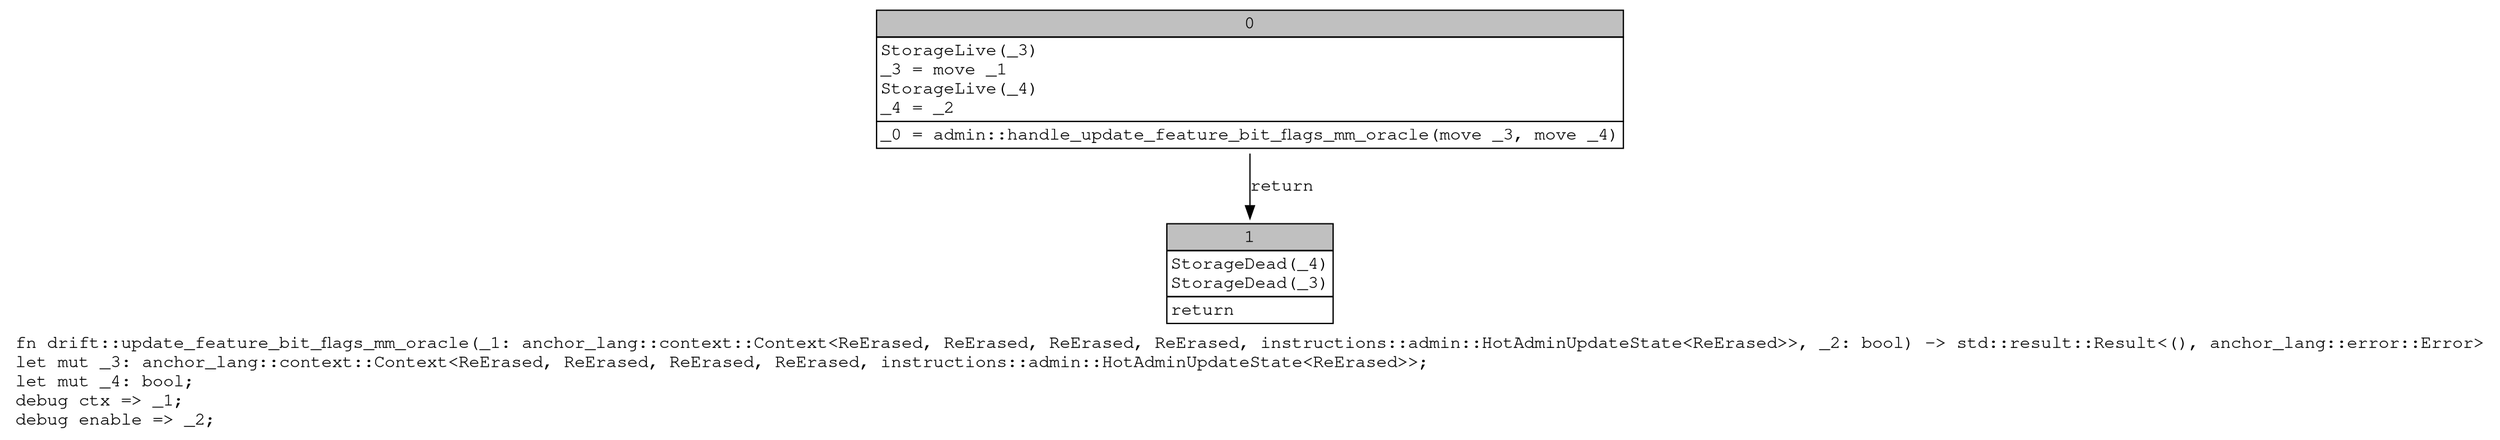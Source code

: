 digraph Mir_0_20141 {
    graph [fontname="Courier, monospace"];
    node [fontname="Courier, monospace"];
    edge [fontname="Courier, monospace"];
    label=<fn drift::update_feature_bit_flags_mm_oracle(_1: anchor_lang::context::Context&lt;ReErased, ReErased, ReErased, ReErased, instructions::admin::HotAdminUpdateState&lt;ReErased&gt;&gt;, _2: bool) -&gt; std::result::Result&lt;(), anchor_lang::error::Error&gt;<br align="left"/>let mut _3: anchor_lang::context::Context&lt;ReErased, ReErased, ReErased, ReErased, instructions::admin::HotAdminUpdateState&lt;ReErased&gt;&gt;;<br align="left"/>let mut _4: bool;<br align="left"/>debug ctx =&gt; _1;<br align="left"/>debug enable =&gt; _2;<br align="left"/>>;
    bb0__0_20141 [shape="none", label=<<table border="0" cellborder="1" cellspacing="0"><tr><td bgcolor="gray" align="center" colspan="1">0</td></tr><tr><td align="left" balign="left">StorageLive(_3)<br/>_3 = move _1<br/>StorageLive(_4)<br/>_4 = _2<br/></td></tr><tr><td align="left">_0 = admin::handle_update_feature_bit_flags_mm_oracle(move _3, move _4)</td></tr></table>>];
    bb1__0_20141 [shape="none", label=<<table border="0" cellborder="1" cellspacing="0"><tr><td bgcolor="gray" align="center" colspan="1">1</td></tr><tr><td align="left" balign="left">StorageDead(_4)<br/>StorageDead(_3)<br/></td></tr><tr><td align="left">return</td></tr></table>>];
    bb0__0_20141 -> bb1__0_20141 [label="return"];
}
